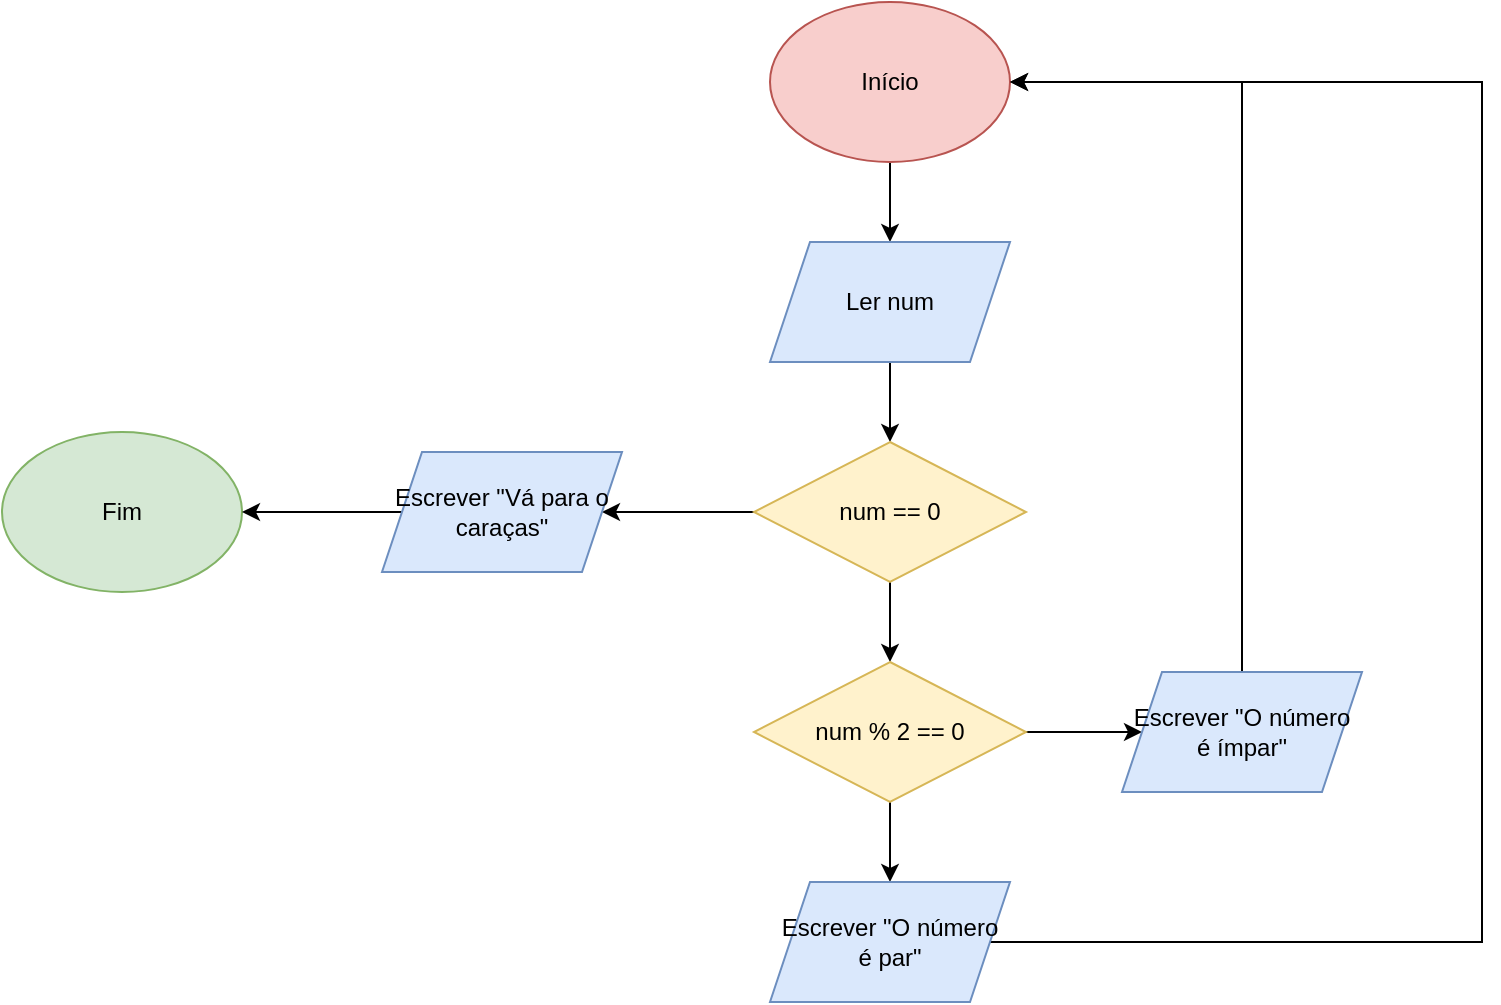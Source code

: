 <mxfile version="28.2.5">
  <diagram name="Página-1" id="S7YTJ9rorQyaULHSOZtd">
    <mxGraphModel dx="2245" dy="786" grid="1" gridSize="10" guides="1" tooltips="1" connect="1" arrows="1" fold="1" page="1" pageScale="1" pageWidth="827" pageHeight="1169" background="#ffffff" math="0" shadow="0">
      <root>
        <mxCell id="0" />
        <mxCell id="1" parent="0" />
        <mxCell id="sZH2aLDt-uR4K2a4QQyU-8" value="" style="edgeStyle=orthogonalEdgeStyle;rounded=0;orthogonalLoop=1;jettySize=auto;html=1;" edge="1" parent="1" source="uxtN9aGpHG5_g07FjMfj-32" target="sZH2aLDt-uR4K2a4QQyU-1">
          <mxGeometry relative="1" as="geometry" />
        </mxCell>
        <mxCell id="uxtN9aGpHG5_g07FjMfj-32" value="Início" style="ellipse;whiteSpace=wrap;html=1;fillColor=#f8cecc;strokeColor=#b85450;" parent="1" vertex="1">
          <mxGeometry x="354" y="40" width="120" height="80" as="geometry" />
        </mxCell>
        <mxCell id="sZH2aLDt-uR4K2a4QQyU-9" value="" style="edgeStyle=orthogonalEdgeStyle;rounded=0;orthogonalLoop=1;jettySize=auto;html=1;" edge="1" parent="1" source="sZH2aLDt-uR4K2a4QQyU-1" target="sZH2aLDt-uR4K2a4QQyU-2">
          <mxGeometry relative="1" as="geometry" />
        </mxCell>
        <mxCell id="sZH2aLDt-uR4K2a4QQyU-1" value="Ler num" style="shape=parallelogram;perimeter=parallelogramPerimeter;whiteSpace=wrap;html=1;fixedSize=1;fillColor=#dae8fc;strokeColor=#6c8ebf;" vertex="1" parent="1">
          <mxGeometry x="354" y="160" width="120" height="60" as="geometry" />
        </mxCell>
        <mxCell id="sZH2aLDt-uR4K2a4QQyU-10" value="" style="edgeStyle=orthogonalEdgeStyle;rounded=0;orthogonalLoop=1;jettySize=auto;html=1;" edge="1" parent="1" source="sZH2aLDt-uR4K2a4QQyU-2" target="sZH2aLDt-uR4K2a4QQyU-4">
          <mxGeometry relative="1" as="geometry" />
        </mxCell>
        <mxCell id="sZH2aLDt-uR4K2a4QQyU-11" value="" style="edgeStyle=orthogonalEdgeStyle;rounded=0;orthogonalLoop=1;jettySize=auto;html=1;" edge="1" parent="1" source="sZH2aLDt-uR4K2a4QQyU-2" target="sZH2aLDt-uR4K2a4QQyU-5">
          <mxGeometry relative="1" as="geometry" />
        </mxCell>
        <mxCell id="sZH2aLDt-uR4K2a4QQyU-2" value="num == 0" style="rhombus;whiteSpace=wrap;html=1;fillColor=#fff2cc;strokeColor=#d6b656;" vertex="1" parent="1">
          <mxGeometry x="346" y="260" width="136" height="70" as="geometry" />
        </mxCell>
        <mxCell id="sZH2aLDt-uR4K2a4QQyU-3" value="Fim" style="ellipse;whiteSpace=wrap;html=1;fillColor=#d5e8d4;strokeColor=#82b366;" vertex="1" parent="1">
          <mxGeometry x="-30" y="255" width="120" height="80" as="geometry" />
        </mxCell>
        <mxCell id="sZH2aLDt-uR4K2a4QQyU-12" value="" style="edgeStyle=orthogonalEdgeStyle;rounded=0;orthogonalLoop=1;jettySize=auto;html=1;" edge="1" parent="1" source="sZH2aLDt-uR4K2a4QQyU-4" target="sZH2aLDt-uR4K2a4QQyU-3">
          <mxGeometry relative="1" as="geometry" />
        </mxCell>
        <mxCell id="sZH2aLDt-uR4K2a4QQyU-4" value="Escrever &quot;Vá para o caraças&quot;" style="shape=parallelogram;perimeter=parallelogramPerimeter;whiteSpace=wrap;html=1;fixedSize=1;fillColor=#dae8fc;strokeColor=#6c8ebf;" vertex="1" parent="1">
          <mxGeometry x="160" y="265" width="120" height="60" as="geometry" />
        </mxCell>
        <mxCell id="sZH2aLDt-uR4K2a4QQyU-13" value="" style="edgeStyle=orthogonalEdgeStyle;rounded=0;orthogonalLoop=1;jettySize=auto;html=1;" edge="1" parent="1" source="sZH2aLDt-uR4K2a4QQyU-5" target="sZH2aLDt-uR4K2a4QQyU-6">
          <mxGeometry relative="1" as="geometry" />
        </mxCell>
        <mxCell id="sZH2aLDt-uR4K2a4QQyU-14" value="" style="edgeStyle=orthogonalEdgeStyle;rounded=0;orthogonalLoop=1;jettySize=auto;html=1;" edge="1" parent="1" source="sZH2aLDt-uR4K2a4QQyU-5" target="sZH2aLDt-uR4K2a4QQyU-7">
          <mxGeometry relative="1" as="geometry" />
        </mxCell>
        <mxCell id="sZH2aLDt-uR4K2a4QQyU-5" value="num % 2 == 0" style="rhombus;whiteSpace=wrap;html=1;fillColor=#fff2cc;strokeColor=#d6b656;" vertex="1" parent="1">
          <mxGeometry x="346" y="370" width="136" height="70" as="geometry" />
        </mxCell>
        <mxCell id="sZH2aLDt-uR4K2a4QQyU-16" style="edgeStyle=orthogonalEdgeStyle;rounded=0;orthogonalLoop=1;jettySize=auto;html=1;" edge="1" parent="1" source="sZH2aLDt-uR4K2a4QQyU-6" target="uxtN9aGpHG5_g07FjMfj-32">
          <mxGeometry relative="1" as="geometry">
            <Array as="points">
              <mxPoint x="710" y="510" />
              <mxPoint x="710" y="80" />
            </Array>
          </mxGeometry>
        </mxCell>
        <mxCell id="sZH2aLDt-uR4K2a4QQyU-6" value="Escrever &quot;O número é par&quot;" style="shape=parallelogram;perimeter=parallelogramPerimeter;whiteSpace=wrap;html=1;fixedSize=1;fillColor=#dae8fc;strokeColor=#6c8ebf;" vertex="1" parent="1">
          <mxGeometry x="354" y="480" width="120" height="60" as="geometry" />
        </mxCell>
        <mxCell id="sZH2aLDt-uR4K2a4QQyU-15" style="edgeStyle=orthogonalEdgeStyle;rounded=0;orthogonalLoop=1;jettySize=auto;html=1;" edge="1" parent="1" source="sZH2aLDt-uR4K2a4QQyU-7" target="uxtN9aGpHG5_g07FjMfj-32">
          <mxGeometry relative="1" as="geometry">
            <Array as="points">
              <mxPoint x="590" y="80" />
            </Array>
          </mxGeometry>
        </mxCell>
        <mxCell id="sZH2aLDt-uR4K2a4QQyU-7" value="Escrever &quot;O número é ímpar&quot;" style="shape=parallelogram;perimeter=parallelogramPerimeter;whiteSpace=wrap;html=1;fixedSize=1;fillColor=#dae8fc;strokeColor=#6c8ebf;" vertex="1" parent="1">
          <mxGeometry x="530" y="375" width="120" height="60" as="geometry" />
        </mxCell>
      </root>
    </mxGraphModel>
  </diagram>
</mxfile>
